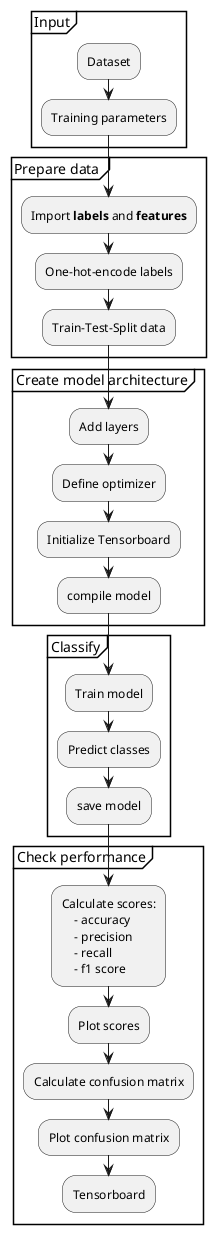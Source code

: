 @startuml

partition "Input" {
    :Dataset;
    :Training parameters;
}
partition "Prepare data " {
    :Import **labels** and **features**;
    :One-hot-encode labels;
    :Train-Test-Split data;
}
partition "Create model architecture" {
    :Add layers;
    :Define optimizer;
    :Initialize Tensorboard;
    :compile model;
}
partition "Classify" {
    :Train model;
    :Predict classes;
    :save model;
}
partition "Check performance"{
    :Calculate scores:
        - accuracy
        - precision
        - recall
        - f1 score;
    :Plot scores;
    :Calculate confusion matrix;
    :Plot confusion matrix;
    :Tensorboard;
}

@enduml